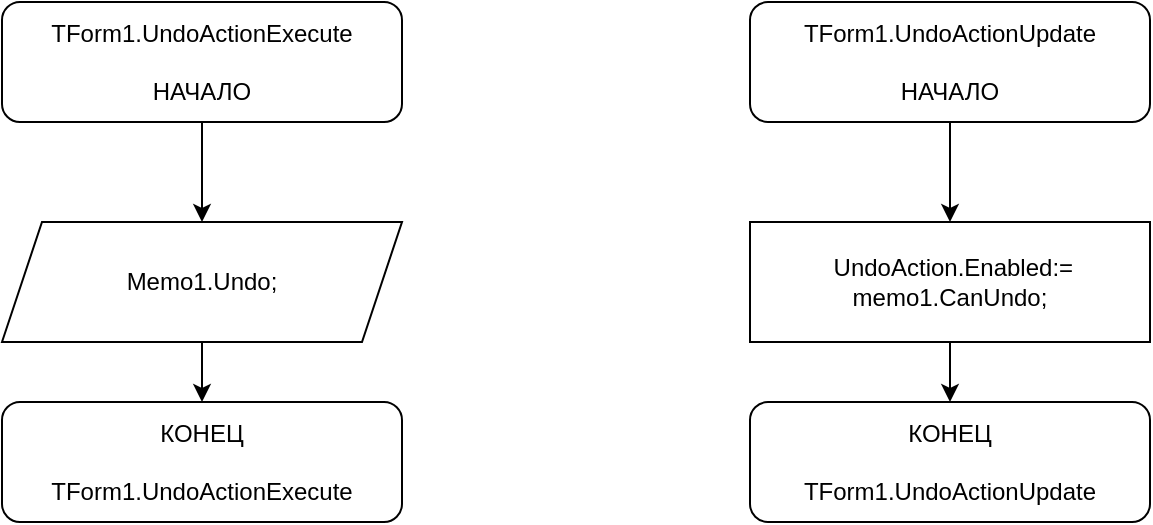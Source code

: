 <mxfile version="14.6.10" type="device"><diagram id="ygYUOe8PyzYh_Wa8NkP6" name="Page-1"><mxGraphModel dx="1422" dy="705" grid="1" gridSize="10" guides="1" tooltips="1" connect="1" arrows="1" fold="1" page="1" pageScale="1" pageWidth="827" pageHeight="1169" math="0" shadow="0"><root><mxCell id="0"/><mxCell id="1" parent="0"/><mxCell id="gfmuWkBSojbLtIDINZpr-1" style="edgeStyle=orthogonalEdgeStyle;rounded=0;orthogonalLoop=1;jettySize=auto;html=1;exitX=0.5;exitY=1;exitDx=0;exitDy=0;entryX=0.5;entryY=0;entryDx=0;entryDy=0;" edge="1" parent="1" source="gfmuWkBSojbLtIDINZpr-2" target="gfmuWkBSojbLtIDINZpr-4"><mxGeometry relative="1" as="geometry"/></mxCell><mxCell id="gfmuWkBSojbLtIDINZpr-2" value="TForm1.UndoActionExecute&lt;br&gt;&lt;br&gt;НАЧАЛО" style="rounded=1;whiteSpace=wrap;html=1;" vertex="1" parent="1"><mxGeometry x="40" y="40" width="200" height="60" as="geometry"/></mxCell><mxCell id="gfmuWkBSojbLtIDINZpr-3" style="edgeStyle=orthogonalEdgeStyle;rounded=0;orthogonalLoop=1;jettySize=auto;html=1;exitX=0.5;exitY=1;exitDx=0;exitDy=0;" edge="1" parent="1" source="gfmuWkBSojbLtIDINZpr-4" target="gfmuWkBSojbLtIDINZpr-5"><mxGeometry relative="1" as="geometry"/></mxCell><mxCell id="gfmuWkBSojbLtIDINZpr-4" value="Memo1.Undo;" style="shape=parallelogram;perimeter=parallelogramPerimeter;whiteSpace=wrap;html=1;fixedSize=1;" vertex="1" parent="1"><mxGeometry x="40" y="150" width="200" height="60" as="geometry"/></mxCell><mxCell id="gfmuWkBSojbLtIDINZpr-5" value="КОНЕЦ&lt;br&gt;&lt;br&gt;TForm1.UndoActionExecute" style="rounded=1;whiteSpace=wrap;html=1;" vertex="1" parent="1"><mxGeometry x="40" y="240" width="200" height="60" as="geometry"/></mxCell><mxCell id="gfmuWkBSojbLtIDINZpr-6" style="edgeStyle=orthogonalEdgeStyle;rounded=0;orthogonalLoop=1;jettySize=auto;html=1;exitX=0.5;exitY=1;exitDx=0;exitDy=0;entryX=0.5;entryY=0;entryDx=0;entryDy=0;" edge="1" parent="1" source="gfmuWkBSojbLtIDINZpr-7" target="gfmuWkBSojbLtIDINZpr-9"><mxGeometry relative="1" as="geometry"><mxPoint x="514" y="150" as="targetPoint"/></mxGeometry></mxCell><mxCell id="gfmuWkBSojbLtIDINZpr-7" value="TForm1.UndoActionUpdate&lt;br&gt;&lt;br&gt;НАЧАЛО" style="rounded=1;whiteSpace=wrap;html=1;" vertex="1" parent="1"><mxGeometry x="414" y="40" width="200" height="60" as="geometry"/></mxCell><mxCell id="gfmuWkBSojbLtIDINZpr-8" style="edgeStyle=orthogonalEdgeStyle;rounded=0;orthogonalLoop=1;jettySize=auto;html=1;exitX=0.5;exitY=1;exitDx=0;exitDy=0;" edge="1" parent="1" source="gfmuWkBSojbLtIDINZpr-9" target="gfmuWkBSojbLtIDINZpr-10"><mxGeometry relative="1" as="geometry"/></mxCell><mxCell id="gfmuWkBSojbLtIDINZpr-9" value="&amp;nbsp;UndoAction.Enabled:= memo1.CanUndo;" style="rounded=0;whiteSpace=wrap;html=1;" vertex="1" parent="1"><mxGeometry x="414" y="150" width="200" height="60" as="geometry"/></mxCell><mxCell id="gfmuWkBSojbLtIDINZpr-10" value="КОНЕЦ&lt;br&gt;&lt;br&gt;TForm1.UndoActionUpdate" style="rounded=1;whiteSpace=wrap;html=1;" vertex="1" parent="1"><mxGeometry x="414" y="240" width="200" height="60" as="geometry"/></mxCell></root></mxGraphModel></diagram></mxfile>